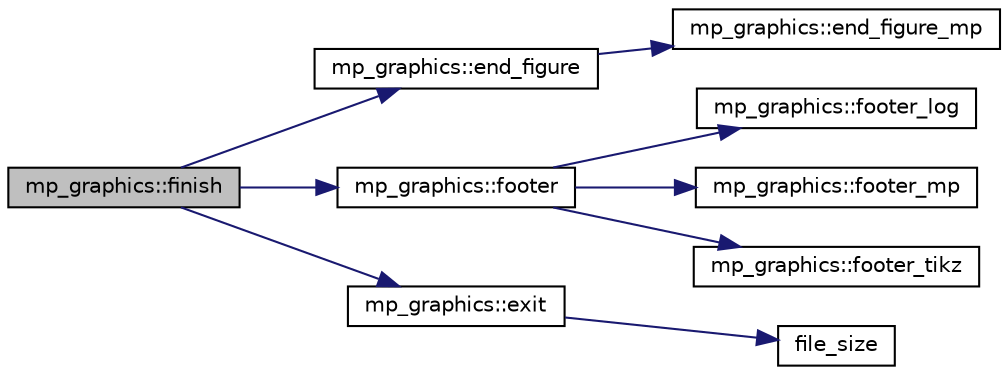 digraph "mp_graphics::finish"
{
  edge [fontname="Helvetica",fontsize="10",labelfontname="Helvetica",labelfontsize="10"];
  node [fontname="Helvetica",fontsize="10",shape=record];
  rankdir="LR";
  Node2415 [label="mp_graphics::finish",height=0.2,width=0.4,color="black", fillcolor="grey75", style="filled", fontcolor="black"];
  Node2415 -> Node2416 [color="midnightblue",fontsize="10",style="solid",fontname="Helvetica"];
  Node2416 [label="mp_graphics::end_figure",height=0.2,width=0.4,color="black", fillcolor="white", style="filled",URL="$da/d2c/classmp__graphics.html#af7e758a9c83d809d033e1d18752d2925"];
  Node2416 -> Node2417 [color="midnightblue",fontsize="10",style="solid",fontname="Helvetica"];
  Node2417 [label="mp_graphics::end_figure_mp",height=0.2,width=0.4,color="black", fillcolor="white", style="filled",URL="$da/d2c/classmp__graphics.html#a9689888a580c69708ba1ead311f4cd26"];
  Node2415 -> Node2418 [color="midnightblue",fontsize="10",style="solid",fontname="Helvetica"];
  Node2418 [label="mp_graphics::footer",height=0.2,width=0.4,color="black", fillcolor="white", style="filled",URL="$da/d2c/classmp__graphics.html#a20ae36e3dae7401578c7623f73419fe8"];
  Node2418 -> Node2419 [color="midnightblue",fontsize="10",style="solid",fontname="Helvetica"];
  Node2419 [label="mp_graphics::footer_log",height=0.2,width=0.4,color="black", fillcolor="white", style="filled",URL="$da/d2c/classmp__graphics.html#a24e948667d548c41a757285e7a22c2c0"];
  Node2418 -> Node2420 [color="midnightblue",fontsize="10",style="solid",fontname="Helvetica"];
  Node2420 [label="mp_graphics::footer_mp",height=0.2,width=0.4,color="black", fillcolor="white", style="filled",URL="$da/d2c/classmp__graphics.html#a3667f25d3a90de957ede28f7aa95ac56"];
  Node2418 -> Node2421 [color="midnightblue",fontsize="10",style="solid",fontname="Helvetica"];
  Node2421 [label="mp_graphics::footer_tikz",height=0.2,width=0.4,color="black", fillcolor="white", style="filled",URL="$da/d2c/classmp__graphics.html#a6cd32ee52e926c056c84756d5c5a8687"];
  Node2415 -> Node2422 [color="midnightblue",fontsize="10",style="solid",fontname="Helvetica"];
  Node2422 [label="mp_graphics::exit",height=0.2,width=0.4,color="black", fillcolor="white", style="filled",URL="$da/d2c/classmp__graphics.html#a7edc9d2511b80f80e0711b6723ef9682"];
  Node2422 -> Node2423 [color="midnightblue",fontsize="10",style="solid",fontname="Helvetica"];
  Node2423 [label="file_size",height=0.2,width=0.4,color="black", fillcolor="white", style="filled",URL="$df/dbf/sajeeb_8_c.html#a5c37cf5785204b6e9adf647dc14d0e50"];
}
